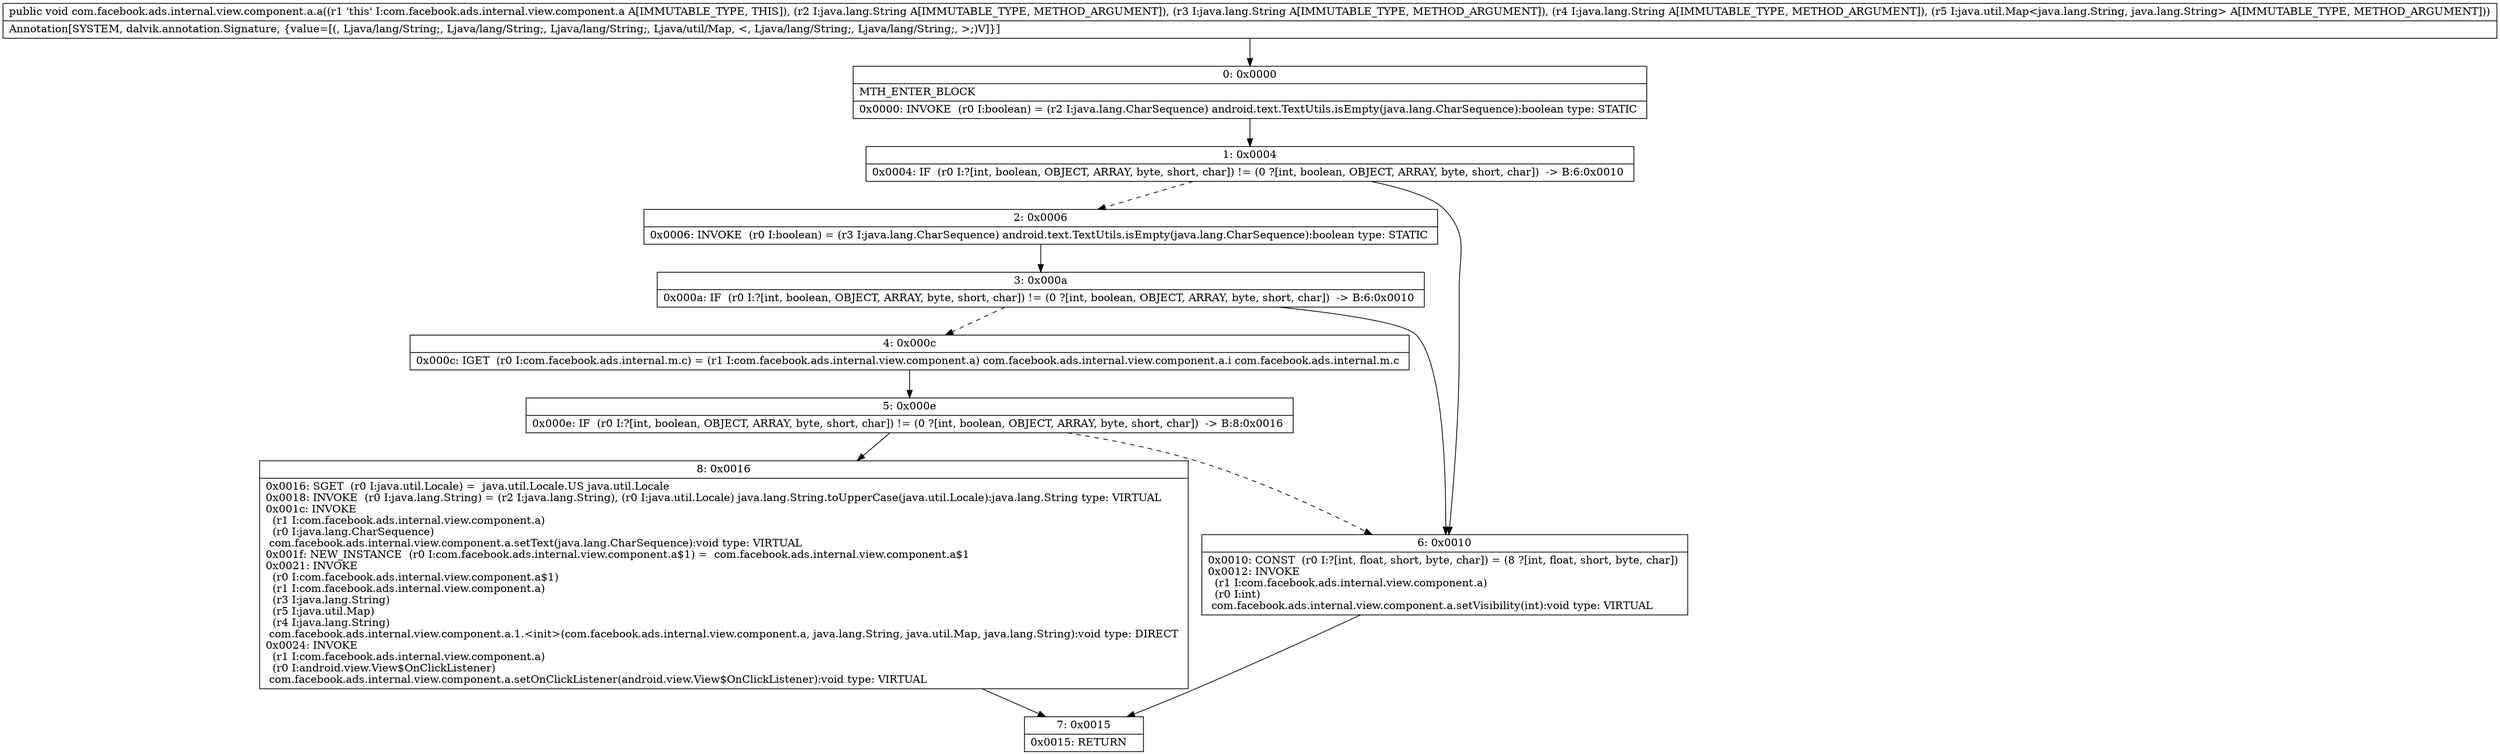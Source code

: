digraph "CFG forcom.facebook.ads.internal.view.component.a.a(Ljava\/lang\/String;Ljava\/lang\/String;Ljava\/lang\/String;Ljava\/util\/Map;)V" {
Node_0 [shape=record,label="{0\:\ 0x0000|MTH_ENTER_BLOCK\l|0x0000: INVOKE  (r0 I:boolean) = (r2 I:java.lang.CharSequence) android.text.TextUtils.isEmpty(java.lang.CharSequence):boolean type: STATIC \l}"];
Node_1 [shape=record,label="{1\:\ 0x0004|0x0004: IF  (r0 I:?[int, boolean, OBJECT, ARRAY, byte, short, char]) != (0 ?[int, boolean, OBJECT, ARRAY, byte, short, char])  \-\> B:6:0x0010 \l}"];
Node_2 [shape=record,label="{2\:\ 0x0006|0x0006: INVOKE  (r0 I:boolean) = (r3 I:java.lang.CharSequence) android.text.TextUtils.isEmpty(java.lang.CharSequence):boolean type: STATIC \l}"];
Node_3 [shape=record,label="{3\:\ 0x000a|0x000a: IF  (r0 I:?[int, boolean, OBJECT, ARRAY, byte, short, char]) != (0 ?[int, boolean, OBJECT, ARRAY, byte, short, char])  \-\> B:6:0x0010 \l}"];
Node_4 [shape=record,label="{4\:\ 0x000c|0x000c: IGET  (r0 I:com.facebook.ads.internal.m.c) = (r1 I:com.facebook.ads.internal.view.component.a) com.facebook.ads.internal.view.component.a.i com.facebook.ads.internal.m.c \l}"];
Node_5 [shape=record,label="{5\:\ 0x000e|0x000e: IF  (r0 I:?[int, boolean, OBJECT, ARRAY, byte, short, char]) != (0 ?[int, boolean, OBJECT, ARRAY, byte, short, char])  \-\> B:8:0x0016 \l}"];
Node_6 [shape=record,label="{6\:\ 0x0010|0x0010: CONST  (r0 I:?[int, float, short, byte, char]) = (8 ?[int, float, short, byte, char]) \l0x0012: INVOKE  \l  (r1 I:com.facebook.ads.internal.view.component.a)\l  (r0 I:int)\l com.facebook.ads.internal.view.component.a.setVisibility(int):void type: VIRTUAL \l}"];
Node_7 [shape=record,label="{7\:\ 0x0015|0x0015: RETURN   \l}"];
Node_8 [shape=record,label="{8\:\ 0x0016|0x0016: SGET  (r0 I:java.util.Locale) =  java.util.Locale.US java.util.Locale \l0x0018: INVOKE  (r0 I:java.lang.String) = (r2 I:java.lang.String), (r0 I:java.util.Locale) java.lang.String.toUpperCase(java.util.Locale):java.lang.String type: VIRTUAL \l0x001c: INVOKE  \l  (r1 I:com.facebook.ads.internal.view.component.a)\l  (r0 I:java.lang.CharSequence)\l com.facebook.ads.internal.view.component.a.setText(java.lang.CharSequence):void type: VIRTUAL \l0x001f: NEW_INSTANCE  (r0 I:com.facebook.ads.internal.view.component.a$1) =  com.facebook.ads.internal.view.component.a$1 \l0x0021: INVOKE  \l  (r0 I:com.facebook.ads.internal.view.component.a$1)\l  (r1 I:com.facebook.ads.internal.view.component.a)\l  (r3 I:java.lang.String)\l  (r5 I:java.util.Map)\l  (r4 I:java.lang.String)\l com.facebook.ads.internal.view.component.a.1.\<init\>(com.facebook.ads.internal.view.component.a, java.lang.String, java.util.Map, java.lang.String):void type: DIRECT \l0x0024: INVOKE  \l  (r1 I:com.facebook.ads.internal.view.component.a)\l  (r0 I:android.view.View$OnClickListener)\l com.facebook.ads.internal.view.component.a.setOnClickListener(android.view.View$OnClickListener):void type: VIRTUAL \l}"];
MethodNode[shape=record,label="{public void com.facebook.ads.internal.view.component.a.a((r1 'this' I:com.facebook.ads.internal.view.component.a A[IMMUTABLE_TYPE, THIS]), (r2 I:java.lang.String A[IMMUTABLE_TYPE, METHOD_ARGUMENT]), (r3 I:java.lang.String A[IMMUTABLE_TYPE, METHOD_ARGUMENT]), (r4 I:java.lang.String A[IMMUTABLE_TYPE, METHOD_ARGUMENT]), (r5 I:java.util.Map\<java.lang.String, java.lang.String\> A[IMMUTABLE_TYPE, METHOD_ARGUMENT]))  | Annotation[SYSTEM, dalvik.annotation.Signature, \{value=[(, Ljava\/lang\/String;, Ljava\/lang\/String;, Ljava\/lang\/String;, Ljava\/util\/Map, \<, Ljava\/lang\/String;, Ljava\/lang\/String;, \>;)V]\}]\l}"];
MethodNode -> Node_0;
Node_0 -> Node_1;
Node_1 -> Node_2[style=dashed];
Node_1 -> Node_6;
Node_2 -> Node_3;
Node_3 -> Node_4[style=dashed];
Node_3 -> Node_6;
Node_4 -> Node_5;
Node_5 -> Node_6[style=dashed];
Node_5 -> Node_8;
Node_6 -> Node_7;
Node_8 -> Node_7;
}

